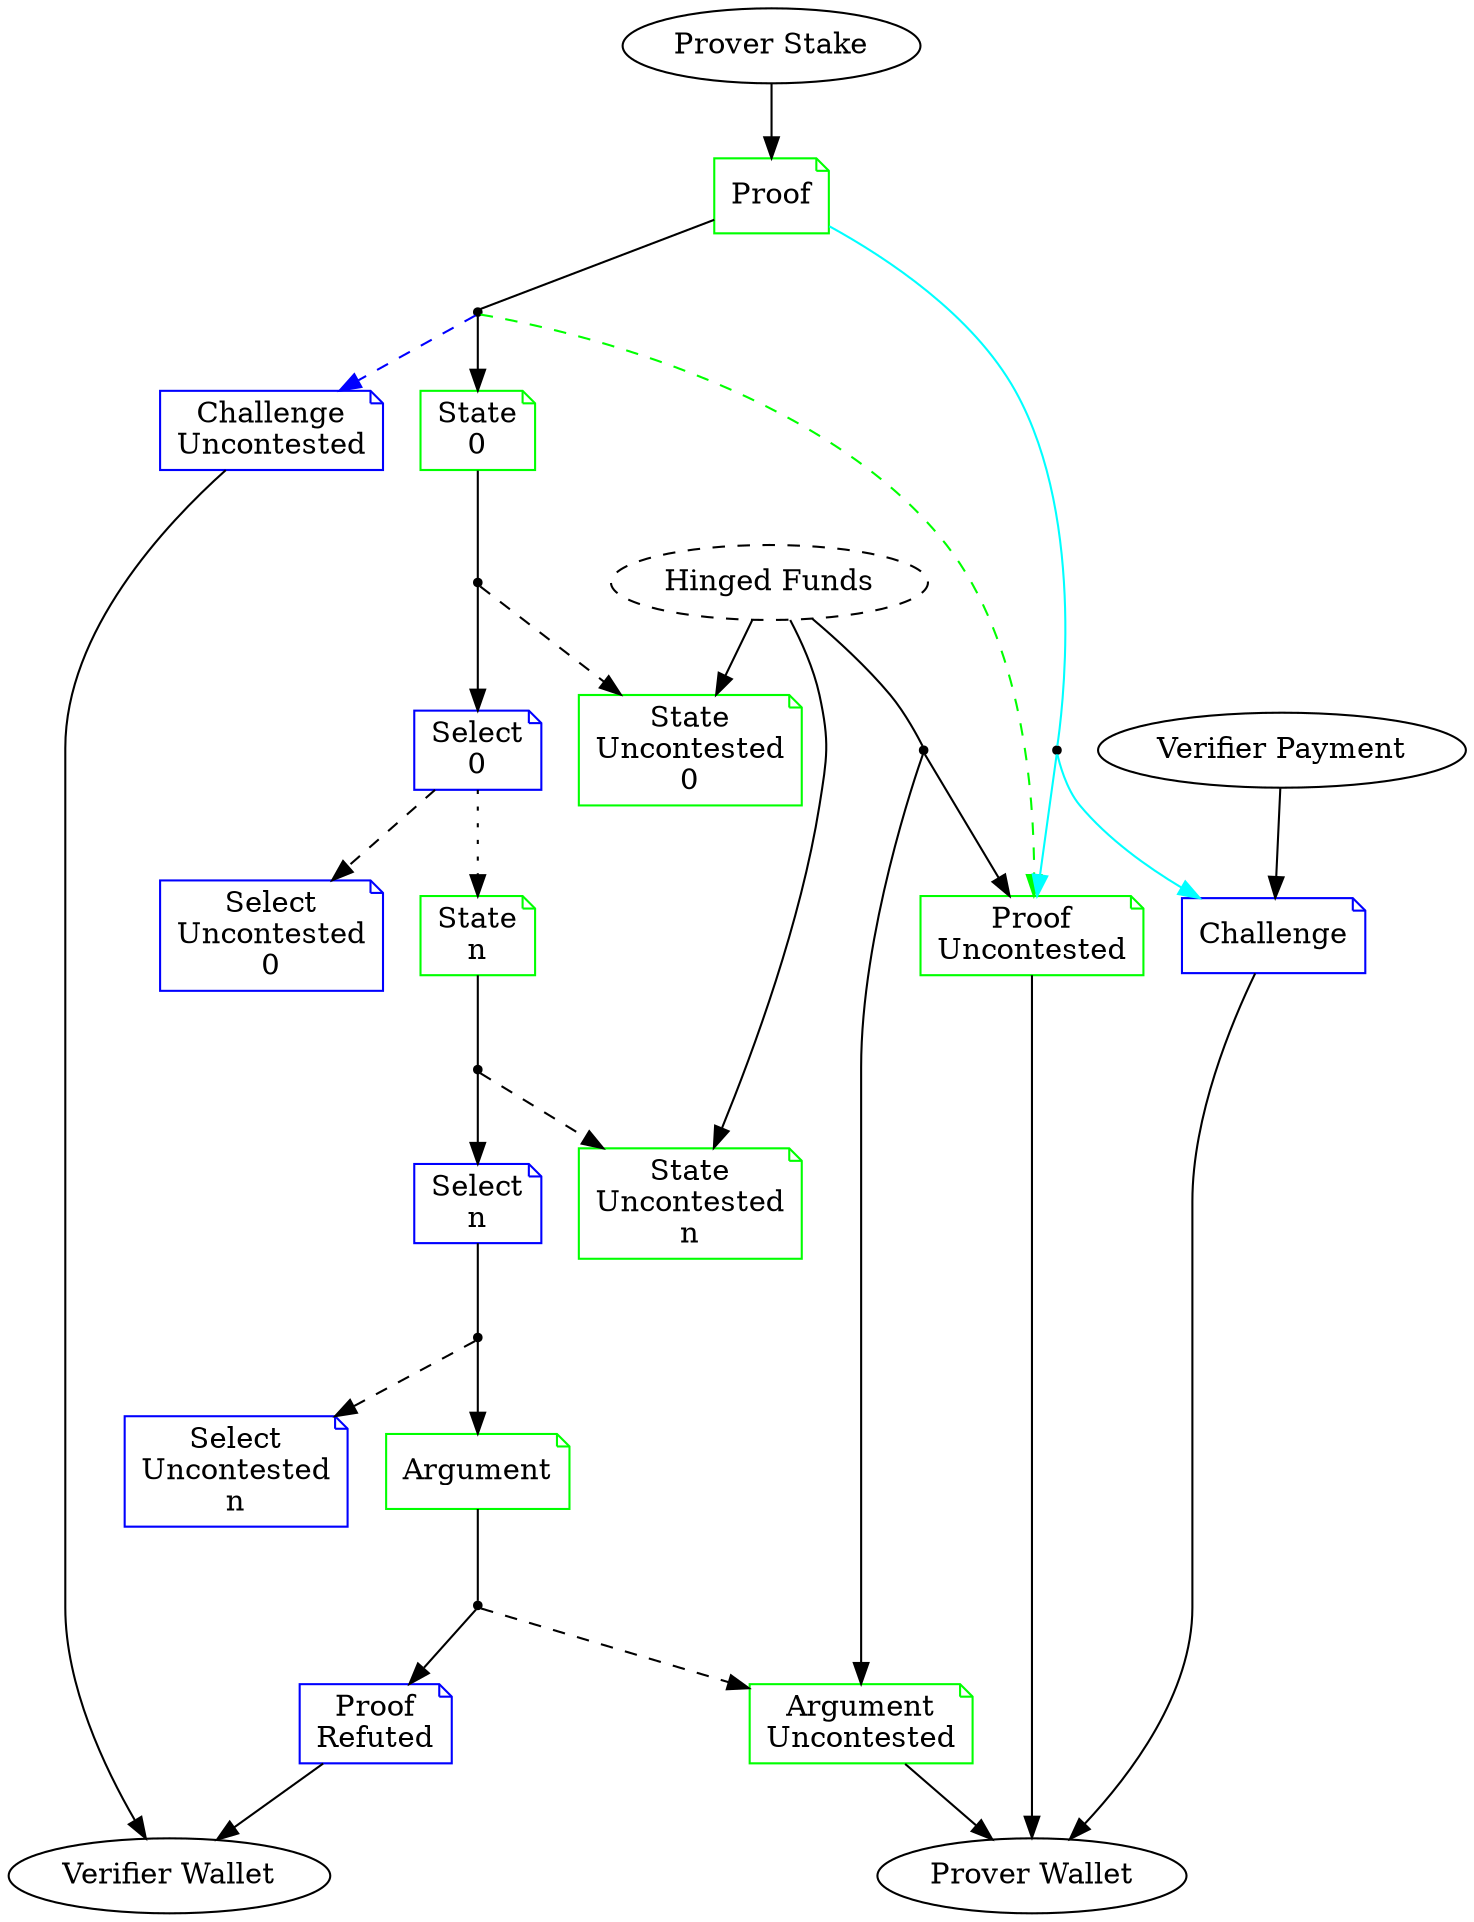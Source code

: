 digraph BitSnark {
    /* Styling. */
    {node [shape=oval]
        prover_stake [label="Prover Stake"]
        verifier_payment [label="Verifier Payment"]
        prover_wallet [label="Prover Wallet"]
        verifier_wallet [label="Verifier Wallet"]
        hinged_funds [label="Hinged Funds";style=dashed]
    }
    {node [shape=note; color=green]
        proof [label="Proof"]
        proof_uncontested [label="Proof\nUncontested"]
        argument_uncontested [label="Argument\nUncontested"]
        state_0 [label="State\n0"]
        state_n [label="State\nn"]
        state_uncontested_0 [label="State\nUncontested\n0"]
        state_uncontested_n [label="State\nUncontested\nn"]
        argument [label="Argument"]
    }
    {node [shape=note;color=blue]
        challenge [label="Challenge"]
        challenge_uncontested [label="Challenge\nUncontested"]
        select_0 [label="Select\n0"]
        select_n [label="Select\nn"]
        select_uncontested_0 [label="Select\nUncontested\n0"]
        select_uncontested_n [label="Select\nUncontested\nn"]
        proof_refuted [label="Proof\nRefuted"]
    }
    {node [shape=point] o0 o1 o2 o3 o4 o5 o6}

    /* Main Flow. */
    o0 -> {proof_uncontested; argument_uncontested} -> prover_wallet
    prover_stake -> proof
    proof -> o1 [arrowhead=none]
    proof -> o2 [arrowhead=none; color=cyan]
    o2 -> {proof_uncontested; challenge} [color=cyan]
    o1 -> proof_uncontested [style=dashed; color=green]
    verifier_payment -> challenge -> prover_wallet
    o1 -> challenge_uncontested [style=dashed; color=blue; weight=2]
    challenge_uncontested -> verifier_wallet

    /* Contention Bisection. */
    o1 -> state_0 [weight=5]
    state_0 -> o3 [arrowhead=none; weight=2]
    o3 -> select_0 [weight=5]
    o3 -> state_uncontested_0 [style=dashed;weight=2]
    select_0 -> select_uncontested_0 [style=dashed]
    select_0 -> state_n [style=dotted; weight=3]
    state_n -> o4 [arrowhead=none; weight=3]
    o4 -> select_n [weight=5]
    o4 -> state_uncontested_n [style=dashed]
    select_n -> o5 [arrowhead=none; weight=3]
    o5 -> argument [weight=5]
    o5 -> select_uncontested_n [style=dashed]

    /* Contention Resolution. */
    hinged_funds -> o0 [arrowhead=none]
    hinged_funds -> {state_uncontested_0 state_uncontested_n} [weight=0]
    argument -> o6  [arrowhead=none]
    o6 -> argument_uncontested [style=dashed]
    o6 -> proof_refuted-> verifier_wallet
}
